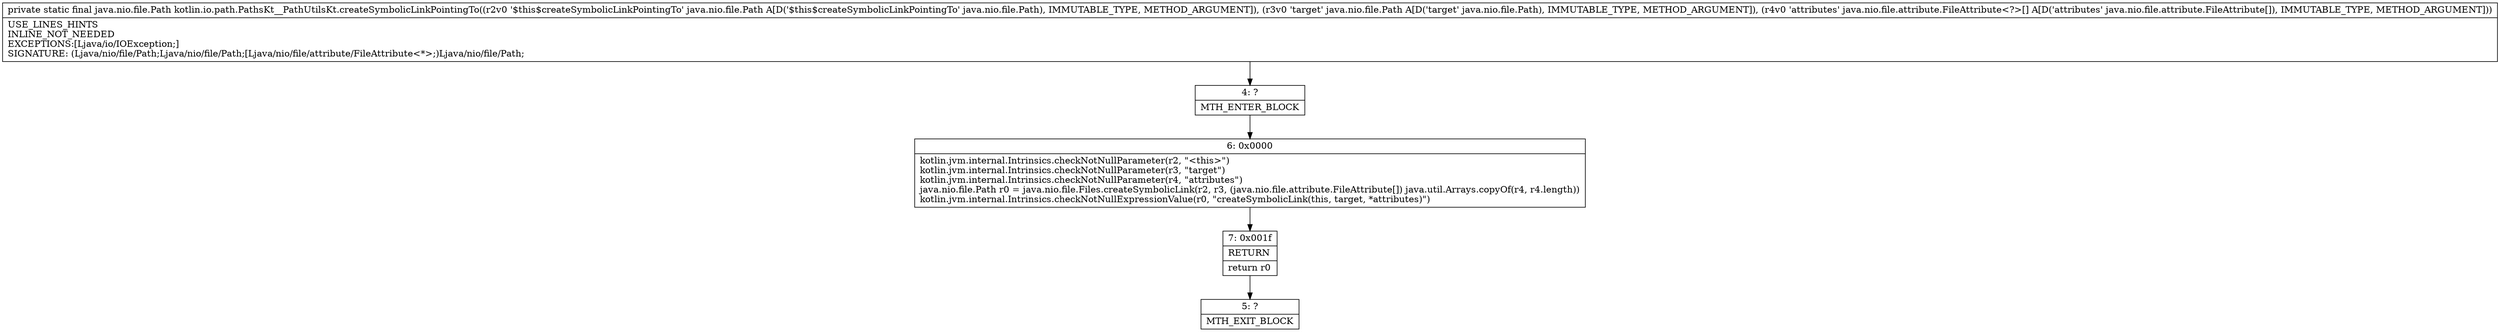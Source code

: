 digraph "CFG forkotlin.io.path.PathsKt__PathUtilsKt.createSymbolicLinkPointingTo(Ljava\/nio\/file\/Path;Ljava\/nio\/file\/Path;[Ljava\/nio\/file\/attribute\/FileAttribute;)Ljava\/nio\/file\/Path;" {
Node_4 [shape=record,label="{4\:\ ?|MTH_ENTER_BLOCK\l}"];
Node_6 [shape=record,label="{6\:\ 0x0000|kotlin.jvm.internal.Intrinsics.checkNotNullParameter(r2, \"\<this\>\")\lkotlin.jvm.internal.Intrinsics.checkNotNullParameter(r3, \"target\")\lkotlin.jvm.internal.Intrinsics.checkNotNullParameter(r4, \"attributes\")\ljava.nio.file.Path r0 = java.nio.file.Files.createSymbolicLink(r2, r3, (java.nio.file.attribute.FileAttribute[]) java.util.Arrays.copyOf(r4, r4.length))\lkotlin.jvm.internal.Intrinsics.checkNotNullExpressionValue(r0, \"createSymbolicLink(this, target, *attributes)\")\l}"];
Node_7 [shape=record,label="{7\:\ 0x001f|RETURN\l|return r0\l}"];
Node_5 [shape=record,label="{5\:\ ?|MTH_EXIT_BLOCK\l}"];
MethodNode[shape=record,label="{private static final java.nio.file.Path kotlin.io.path.PathsKt__PathUtilsKt.createSymbolicLinkPointingTo((r2v0 '$this$createSymbolicLinkPointingTo' java.nio.file.Path A[D('$this$createSymbolicLinkPointingTo' java.nio.file.Path), IMMUTABLE_TYPE, METHOD_ARGUMENT]), (r3v0 'target' java.nio.file.Path A[D('target' java.nio.file.Path), IMMUTABLE_TYPE, METHOD_ARGUMENT]), (r4v0 'attributes' java.nio.file.attribute.FileAttribute\<?\>[] A[D('attributes' java.nio.file.attribute.FileAttribute[]), IMMUTABLE_TYPE, METHOD_ARGUMENT]))  | USE_LINES_HINTS\lINLINE_NOT_NEEDED\lEXCEPTIONS:[Ljava\/io\/IOException;]\lSIGNATURE: (Ljava\/nio\/file\/Path;Ljava\/nio\/file\/Path;[Ljava\/nio\/file\/attribute\/FileAttribute\<*\>;)Ljava\/nio\/file\/Path;\l}"];
MethodNode -> Node_4;Node_4 -> Node_6;
Node_6 -> Node_7;
Node_7 -> Node_5;
}

